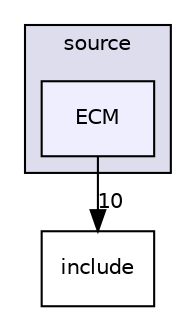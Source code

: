 digraph "/Users/sajjad/virtual cell/Membrane_OBJ/source/ECM" {
  compound=true
  node [ fontsize="10", fontname="Helvetica"];
  edge [ labelfontsize="10", labelfontname="Helvetica"];
  subgraph clusterdir_b2f33c71d4aa5e7af42a1ca61ff5af1b {
    graph [ bgcolor="#ddddee", pencolor="black", label="source" fontname="Helvetica", fontsize="10", URL="dir_b2f33c71d4aa5e7af42a1ca61ff5af1b.html"]
  dir_c24c9c3d155d06a4b3ce420baf8fd74a [shape=box, label="ECM", style="filled", fillcolor="#eeeeff", pencolor="black", URL="dir_c24c9c3d155d06a4b3ce420baf8fd74a.html"];
  }
  dir_d44c64559bbebec7f509842c48db8b23 [shape=box label="include" URL="dir_d44c64559bbebec7f509842c48db8b23.html"];
  dir_c24c9c3d155d06a4b3ce420baf8fd74a->dir_d44c64559bbebec7f509842c48db8b23 [headlabel="10", labeldistance=1.5 headhref="dir_000009_000005.html"];
}

